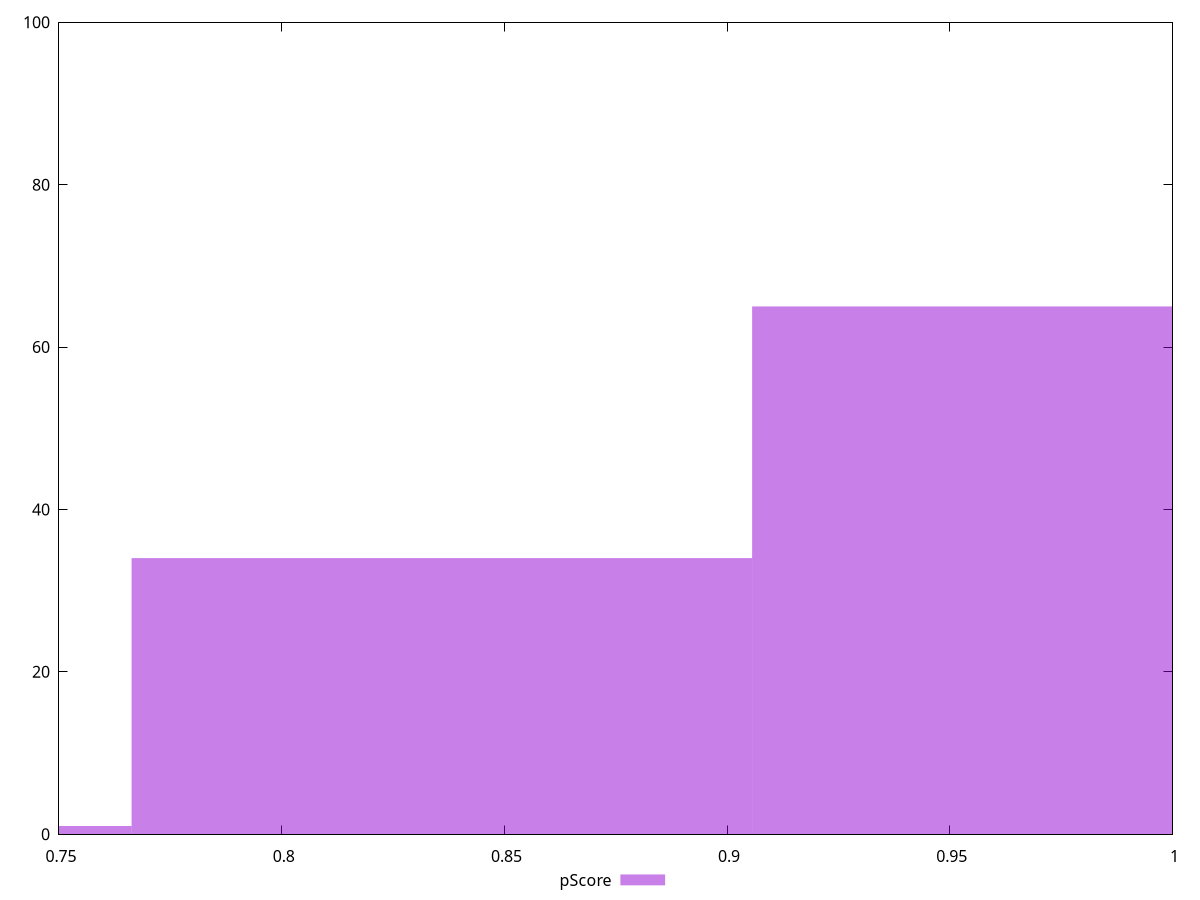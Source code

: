 reset

$pScore <<EOF
0.9752809050891789 65
0.8359550615050104 34
0.6966292179208421 1
EOF

set key outside below
set boxwidth 0.1393258435841684
set xrange [0.75:1]
set yrange [0:100]
set trange [0:100]
set style fill transparent solid 0.5 noborder
set terminal svg size 640, 490 enhanced background rgb 'white'
set output "report_00015_2021-02-09T16-11-33.973Z/unminified-javascript/samples/pages/pScore/histogram.svg"

plot $pScore title "pScore" with boxes

reset
